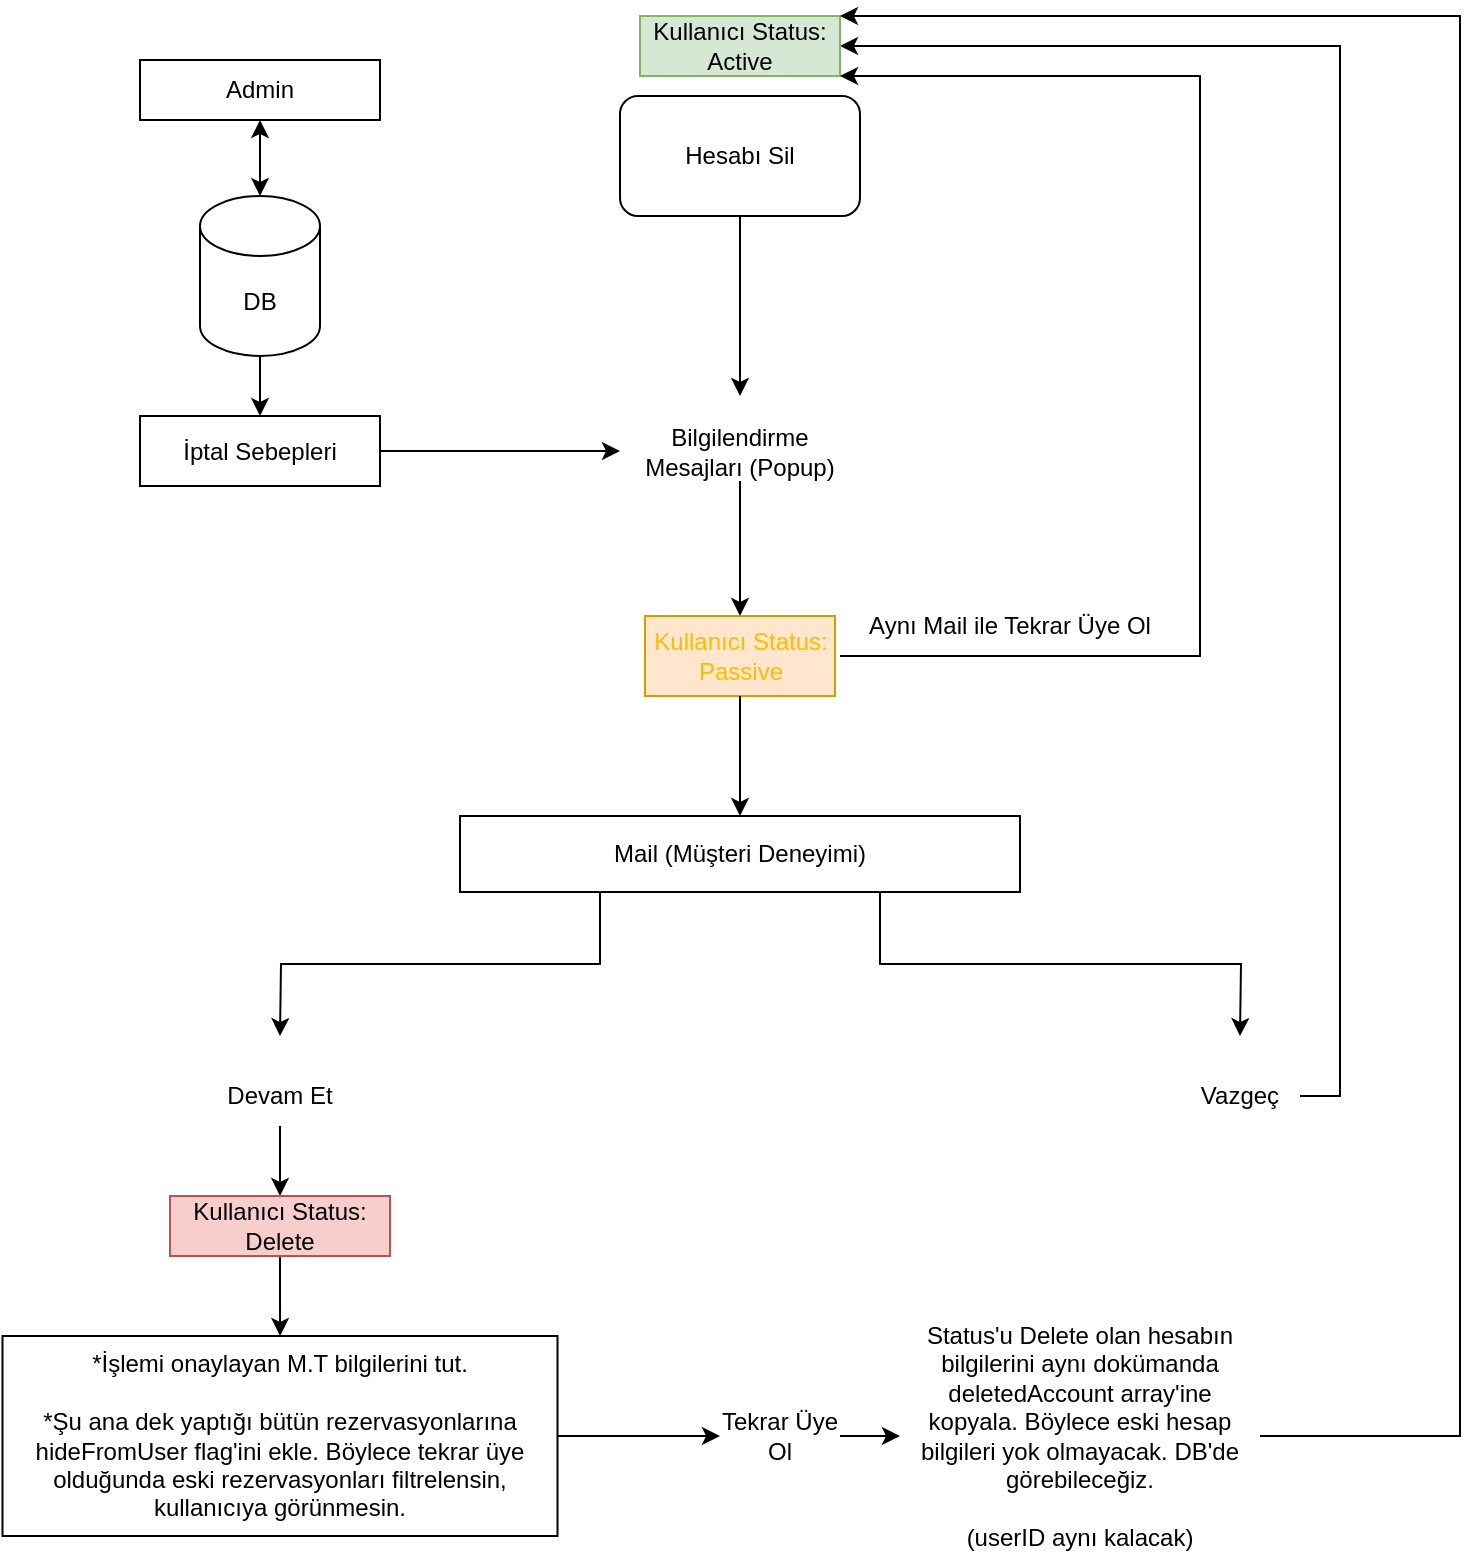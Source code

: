 <mxfile version="21.2.3" type="github">
  <diagram name="Page-1" id="8H7WTxQhCy7VGI0r-rRk">
    <mxGraphModel dx="1434" dy="739" grid="1" gridSize="10" guides="1" tooltips="1" connect="1" arrows="1" fold="1" page="1" pageScale="1" pageWidth="850" pageHeight="1100" math="0" shadow="0">
      <root>
        <mxCell id="0" />
        <mxCell id="1" parent="0" />
        <mxCell id="6t17quoVu_bERYXDJHFk-1" value="Hesabı Sil" style="rounded=1;whiteSpace=wrap;html=1;" vertex="1" parent="1">
          <mxGeometry x="330" y="50" width="120" height="60" as="geometry" />
        </mxCell>
        <mxCell id="6t17quoVu_bERYXDJHFk-4" value="" style="endArrow=classic;html=1;rounded=0;exitX=0.5;exitY=1;exitDx=0;exitDy=0;" edge="1" parent="1" source="6t17quoVu_bERYXDJHFk-1">
          <mxGeometry width="50" height="50" relative="1" as="geometry">
            <mxPoint x="400" y="430" as="sourcePoint" />
            <mxPoint x="390" y="200" as="targetPoint" />
          </mxGeometry>
        </mxCell>
        <mxCell id="6t17quoVu_bERYXDJHFk-5" value="Bilgilendirme Mesajları (Popup)" style="text;html=1;strokeColor=none;fillColor=none;align=center;verticalAlign=middle;whiteSpace=wrap;rounded=0;" vertex="1" parent="1">
          <mxGeometry x="330" y="212.5" width="120" height="30" as="geometry" />
        </mxCell>
        <mxCell id="6t17quoVu_bERYXDJHFk-6" value="İptal Sebepleri" style="rounded=0;whiteSpace=wrap;html=1;" vertex="1" parent="1">
          <mxGeometry x="90" y="210" width="120" height="35" as="geometry" />
        </mxCell>
        <mxCell id="6t17quoVu_bERYXDJHFk-8" value="DB" style="shape=cylinder3;whiteSpace=wrap;html=1;boundedLbl=1;backgroundOutline=1;size=15;" vertex="1" parent="1">
          <mxGeometry x="120" y="100" width="60" height="80" as="geometry" />
        </mxCell>
        <mxCell id="6t17quoVu_bERYXDJHFk-11" value="Admin" style="rounded=0;whiteSpace=wrap;html=1;" vertex="1" parent="1">
          <mxGeometry x="90" y="32" width="120" height="30" as="geometry" />
        </mxCell>
        <mxCell id="6t17quoVu_bERYXDJHFk-12" value="" style="endArrow=classic;startArrow=classic;html=1;rounded=0;entryX=0.5;entryY=1;entryDx=0;entryDy=0;exitX=0.5;exitY=0;exitDx=0;exitDy=0;exitPerimeter=0;" edge="1" parent="1" source="6t17quoVu_bERYXDJHFk-8" target="6t17quoVu_bERYXDJHFk-11">
          <mxGeometry width="50" height="50" relative="1" as="geometry">
            <mxPoint x="400" y="430" as="sourcePoint" />
            <mxPoint x="450" y="380" as="targetPoint" />
          </mxGeometry>
        </mxCell>
        <mxCell id="6t17quoVu_bERYXDJHFk-14" value="" style="endArrow=classic;html=1;rounded=0;entryX=0.5;entryY=0;entryDx=0;entryDy=0;" edge="1" parent="1" target="6t17quoVu_bERYXDJHFk-6">
          <mxGeometry width="50" height="50" relative="1" as="geometry">
            <mxPoint x="150" y="180" as="sourcePoint" />
            <mxPoint x="200" y="130" as="targetPoint" />
          </mxGeometry>
        </mxCell>
        <mxCell id="6t17quoVu_bERYXDJHFk-15" value="" style="endArrow=classic;html=1;rounded=0;exitX=1;exitY=0.5;exitDx=0;exitDy=0;entryX=0;entryY=0.5;entryDx=0;entryDy=0;" edge="1" parent="1" source="6t17quoVu_bERYXDJHFk-6" target="6t17quoVu_bERYXDJHFk-5">
          <mxGeometry width="50" height="50" relative="1" as="geometry">
            <mxPoint x="400" y="430" as="sourcePoint" />
            <mxPoint x="450" y="380" as="targetPoint" />
          </mxGeometry>
        </mxCell>
        <mxCell id="6t17quoVu_bERYXDJHFk-16" value="" style="endArrow=classic;html=1;rounded=0;exitX=0.5;exitY=1;exitDx=0;exitDy=0;entryX=0.5;entryY=0;entryDx=0;entryDy=0;" edge="1" parent="1" source="6t17quoVu_bERYXDJHFk-5" target="6t17quoVu_bERYXDJHFk-17">
          <mxGeometry width="50" height="50" relative="1" as="geometry">
            <mxPoint x="400" y="430" as="sourcePoint" />
            <mxPoint x="390" y="300" as="targetPoint" />
            <Array as="points" />
          </mxGeometry>
        </mxCell>
        <mxCell id="6t17quoVu_bERYXDJHFk-17" value="&lt;font color=&quot;#ffbb00&quot;&gt;Kullanıcı Status: Passive&lt;/font&gt;" style="text;html=1;strokeColor=#d79b00;fillColor=#ffe6cc;align=center;verticalAlign=middle;whiteSpace=wrap;rounded=0;" vertex="1" parent="1">
          <mxGeometry x="342.5" y="310" width="95" height="40" as="geometry" />
        </mxCell>
        <mxCell id="6t17quoVu_bERYXDJHFk-19" value="" style="endArrow=classic;html=1;rounded=0;entryX=0.5;entryY=0;entryDx=0;entryDy=0;" edge="1" parent="1" target="6t17quoVu_bERYXDJHFk-20">
          <mxGeometry width="50" height="50" relative="1" as="geometry">
            <mxPoint x="390" y="350" as="sourcePoint" />
            <mxPoint x="390" y="400" as="targetPoint" />
          </mxGeometry>
        </mxCell>
        <mxCell id="6t17quoVu_bERYXDJHFk-23" style="edgeStyle=orthogonalEdgeStyle;rounded=0;orthogonalLoop=1;jettySize=auto;html=1;exitX=0.75;exitY=1;exitDx=0;exitDy=0;" edge="1" parent="1" source="6t17quoVu_bERYXDJHFk-20">
          <mxGeometry relative="1" as="geometry">
            <mxPoint x="640" y="520" as="targetPoint" />
          </mxGeometry>
        </mxCell>
        <mxCell id="6t17quoVu_bERYXDJHFk-24" style="edgeStyle=orthogonalEdgeStyle;rounded=0;orthogonalLoop=1;jettySize=auto;html=1;exitX=0.25;exitY=1;exitDx=0;exitDy=0;" edge="1" parent="1" source="6t17quoVu_bERYXDJHFk-20">
          <mxGeometry relative="1" as="geometry">
            <mxPoint x="160" y="520" as="targetPoint" />
          </mxGeometry>
        </mxCell>
        <mxCell id="6t17quoVu_bERYXDJHFk-20" value="Mail (Müşteri Deneyimi)" style="rounded=0;whiteSpace=wrap;html=1;" vertex="1" parent="1">
          <mxGeometry x="250" y="410" width="280" height="38" as="geometry" />
        </mxCell>
        <mxCell id="6t17quoVu_bERYXDJHFk-29" style="edgeStyle=orthogonalEdgeStyle;rounded=0;orthogonalLoop=1;jettySize=auto;html=1;exitX=0.5;exitY=1;exitDx=0;exitDy=0;" edge="1" parent="1" source="6t17quoVu_bERYXDJHFk-22" target="6t17quoVu_bERYXDJHFk-30">
          <mxGeometry relative="1" as="geometry">
            <mxPoint x="160" y="610" as="targetPoint" />
          </mxGeometry>
        </mxCell>
        <mxCell id="6t17quoVu_bERYXDJHFk-22" value="Devam Et" style="text;html=1;strokeColor=none;fillColor=none;align=center;verticalAlign=middle;whiteSpace=wrap;rounded=0;" vertex="1" parent="1">
          <mxGeometry x="130" y="535" width="60" height="30" as="geometry" />
        </mxCell>
        <mxCell id="6t17quoVu_bERYXDJHFk-27" style="edgeStyle=orthogonalEdgeStyle;rounded=0;orthogonalLoop=1;jettySize=auto;html=1;exitX=1;exitY=0.5;exitDx=0;exitDy=0;entryX=1;entryY=0.5;entryDx=0;entryDy=0;" edge="1" parent="1" source="6t17quoVu_bERYXDJHFk-25" target="6t17quoVu_bERYXDJHFk-26">
          <mxGeometry relative="1" as="geometry" />
        </mxCell>
        <mxCell id="6t17quoVu_bERYXDJHFk-25" value="Vazgeç" style="text;html=1;strokeColor=none;fillColor=none;align=center;verticalAlign=middle;whiteSpace=wrap;rounded=0;" vertex="1" parent="1">
          <mxGeometry x="610" y="535" width="60" height="30" as="geometry" />
        </mxCell>
        <mxCell id="6t17quoVu_bERYXDJHFk-26" value="Kullanıcı Status: Active" style="text;html=1;strokeColor=#82b366;fillColor=#d5e8d4;align=center;verticalAlign=middle;whiteSpace=wrap;rounded=0;" vertex="1" parent="1">
          <mxGeometry x="340" y="10" width="100" height="30" as="geometry" />
        </mxCell>
        <mxCell id="6t17quoVu_bERYXDJHFk-39" style="edgeStyle=orthogonalEdgeStyle;rounded=0;orthogonalLoop=1;jettySize=auto;html=1;exitX=0.5;exitY=1;exitDx=0;exitDy=0;" edge="1" parent="1" source="6t17quoVu_bERYXDJHFk-30" target="6t17quoVu_bERYXDJHFk-38">
          <mxGeometry relative="1" as="geometry" />
        </mxCell>
        <mxCell id="6t17quoVu_bERYXDJHFk-30" value="Kullanıcı Status:&lt;br&gt;Delete" style="text;html=1;strokeColor=#b85450;fillColor=#f8cecc;align=center;verticalAlign=middle;whiteSpace=wrap;rounded=0;" vertex="1" parent="1">
          <mxGeometry x="105" y="600" width="110" height="30" as="geometry" />
        </mxCell>
        <mxCell id="6t17quoVu_bERYXDJHFk-38" value="*İşlemi onaylayan M.T bilgilerini tut.&lt;br&gt;&lt;br&gt;*Şu ana dek yaptığı bütün rezervasyonlarına hideFromUser flag&#39;ini ekle. Böylece tekrar üye olduğunda eski rezervasyonları filtrelensin, kullanıcıya görünmesin." style="rounded=0;whiteSpace=wrap;html=1;" vertex="1" parent="1">
          <mxGeometry x="21.25" y="670" width="277.5" height="100" as="geometry" />
        </mxCell>
        <mxCell id="6t17quoVu_bERYXDJHFk-44" style="edgeStyle=orthogonalEdgeStyle;rounded=0;orthogonalLoop=1;jettySize=auto;html=1;exitX=1;exitY=0.5;exitDx=0;exitDy=0;entryX=0;entryY=0.5;entryDx=0;entryDy=0;" edge="1" parent="1" source="6t17quoVu_bERYXDJHFk-40" target="6t17quoVu_bERYXDJHFk-43">
          <mxGeometry relative="1" as="geometry" />
        </mxCell>
        <mxCell id="6t17quoVu_bERYXDJHFk-40" value="Tekrar Üye Ol" style="text;html=1;strokeColor=none;fillColor=none;align=center;verticalAlign=middle;whiteSpace=wrap;rounded=0;" vertex="1" parent="1">
          <mxGeometry x="380" y="705" width="60" height="30" as="geometry" />
        </mxCell>
        <mxCell id="6t17quoVu_bERYXDJHFk-41" value="" style="endArrow=classic;html=1;rounded=0;exitX=1;exitY=0.5;exitDx=0;exitDy=0;entryX=0;entryY=0.5;entryDx=0;entryDy=0;" edge="1" parent="1" source="6t17quoVu_bERYXDJHFk-38" target="6t17quoVu_bERYXDJHFk-40">
          <mxGeometry width="50" height="50" relative="1" as="geometry">
            <mxPoint x="400" y="420" as="sourcePoint" />
            <mxPoint x="450" y="370" as="targetPoint" />
          </mxGeometry>
        </mxCell>
        <mxCell id="6t17quoVu_bERYXDJHFk-45" style="edgeStyle=orthogonalEdgeStyle;rounded=0;orthogonalLoop=1;jettySize=auto;html=1;exitX=1;exitY=0.5;exitDx=0;exitDy=0;entryX=1;entryY=0;entryDx=0;entryDy=0;" edge="1" parent="1" source="6t17quoVu_bERYXDJHFk-43" target="6t17quoVu_bERYXDJHFk-26">
          <mxGeometry relative="1" as="geometry">
            <Array as="points">
              <mxPoint x="750" y="720" />
              <mxPoint x="750" y="10" />
            </Array>
          </mxGeometry>
        </mxCell>
        <mxCell id="6t17quoVu_bERYXDJHFk-43" value="Status&#39;u Delete olan hesabın bilgilerini aynı dokümanda deletedAccount array&#39;ine kopyala. Böylece eski hesap bilgileri yok olmayacak. DB&#39;de görebileceğiz.&lt;br&gt;&lt;br&gt;(userID aynı kalacak)" style="text;html=1;strokeColor=none;fillColor=none;align=center;verticalAlign=middle;whiteSpace=wrap;rounded=0;glass=0;shadow=0;" vertex="1" parent="1">
          <mxGeometry x="470" y="705" width="180" height="30" as="geometry" />
        </mxCell>
        <mxCell id="6t17quoVu_bERYXDJHFk-48" value="" style="endArrow=classic;html=1;rounded=0;entryX=1;entryY=1;entryDx=0;entryDy=0;" edge="1" parent="1" target="6t17quoVu_bERYXDJHFk-26">
          <mxGeometry width="50" height="50" relative="1" as="geometry">
            <mxPoint x="440" y="330" as="sourcePoint" />
            <mxPoint x="590" y="50" as="targetPoint" />
            <Array as="points">
              <mxPoint x="620" y="330" />
              <mxPoint x="620" y="200" />
              <mxPoint x="620" y="40" />
            </Array>
          </mxGeometry>
        </mxCell>
        <mxCell id="6t17quoVu_bERYXDJHFk-49" value="Aynı Mail ile Tekrar Üye Ol" style="text;html=1;strokeColor=none;fillColor=none;align=center;verticalAlign=middle;whiteSpace=wrap;rounded=0;" vertex="1" parent="1">
          <mxGeometry x="450" y="300" width="150" height="30" as="geometry" />
        </mxCell>
      </root>
    </mxGraphModel>
  </diagram>
</mxfile>
